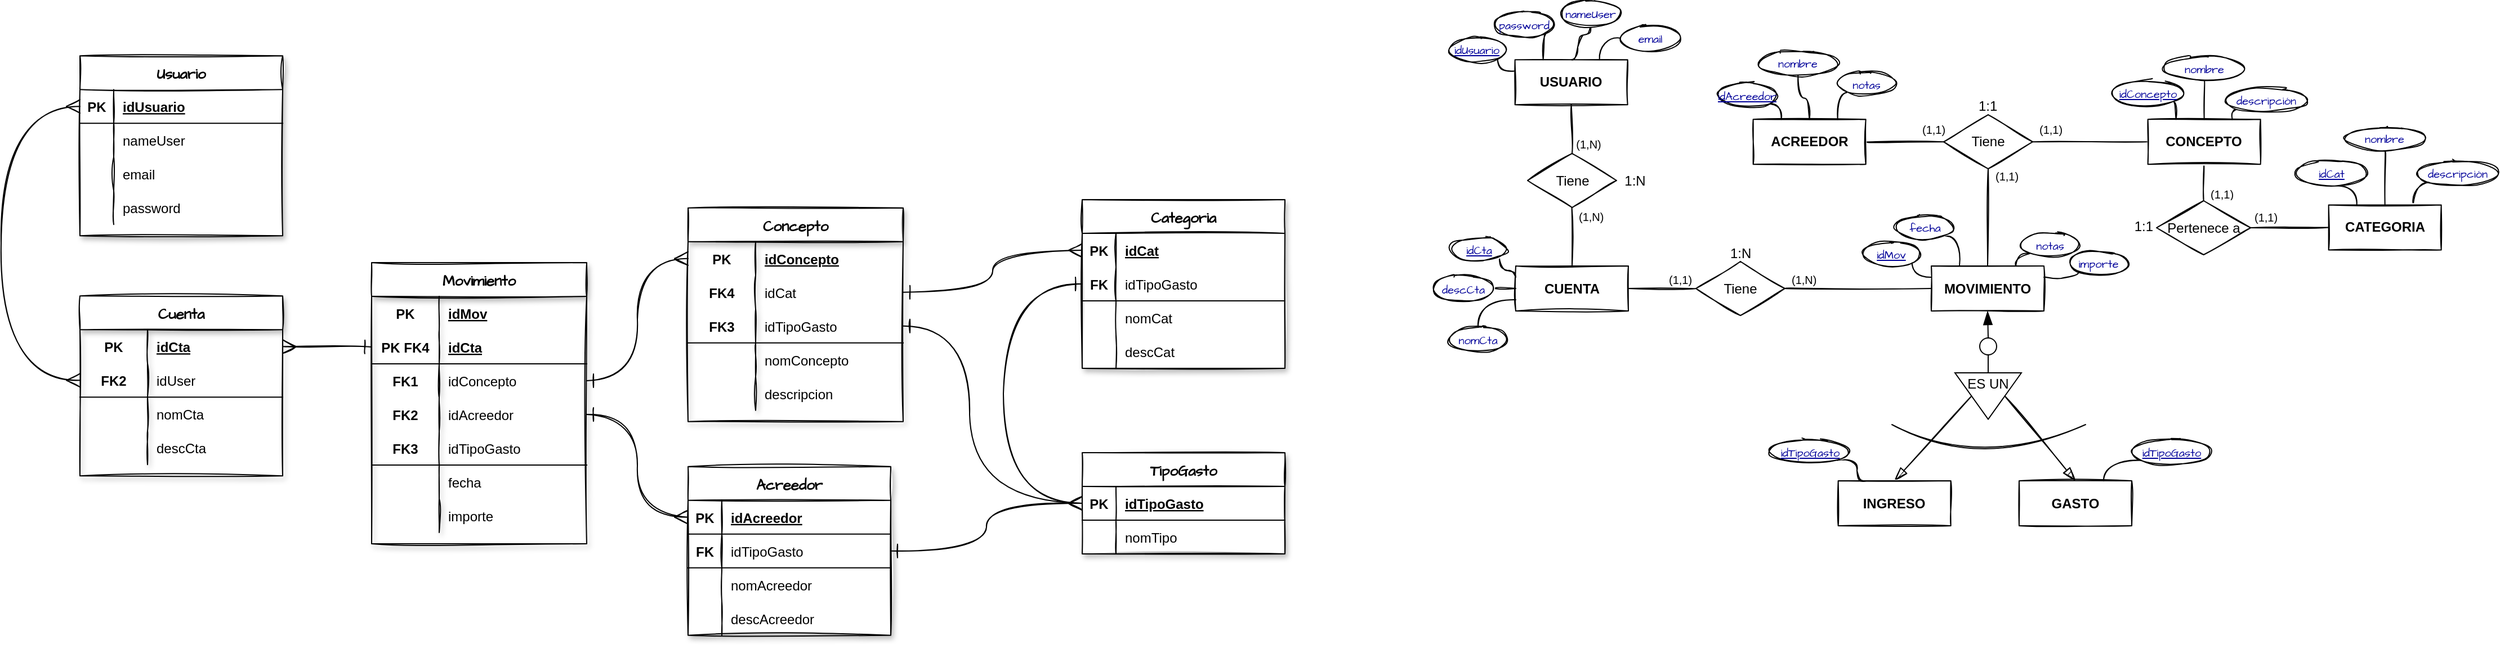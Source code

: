 <mxfile version="14.5.1" type="device"><diagram id="dH8pStG0cIbIOmT-wp8k" name="Página-1"><mxGraphModel dx="2842" dy="979" grid="1" gridSize="10" guides="1" tooltips="1" connect="1" arrows="1" fold="1" page="1" pageScale="1" pageWidth="1169" pageHeight="827" math="0" shadow="0"><root><mxCell id="0"/><mxCell id="1" parent="0"/><mxCell id="-54r0Y_ryWKuRMs72yuf-72" value="" style="edgeStyle=orthogonalEdgeStyle;curved=1;rounded=0;orthogonalLoop=1;jettySize=auto;html=1;startSize=10;endArrow=none;endFill=0;endSize=10;sketch=1;" parent="1" source="-54r0Y_ryWKuRMs72yuf-2" target="-54r0Y_ryWKuRMs72yuf-71" edge="1"><mxGeometry relative="1" as="geometry"/></mxCell><mxCell id="-54r0Y_ryWKuRMs72yuf-2" value="USUARIO" style="whiteSpace=wrap;html=1;align=center;fontStyle=1;sketch=1;" parent="1" vertex="1"><mxGeometry x="184.33" y="81.08" width="100" height="40" as="geometry"/></mxCell><mxCell id="-54r0Y_ryWKuRMs72yuf-11" style="edgeStyle=orthogonalEdgeStyle;orthogonalLoop=1;jettySize=auto;html=1;exitX=1;exitY=1;exitDx=0;exitDy=0;entryX=0;entryY=0.25;entryDx=0;entryDy=0;endArrow=none;endFill=0;endSize=10;startSize=10;curved=1;sketch=1;fontColor=#000099;" parent="1" source="-54r0Y_ryWKuRMs72yuf-3" target="-54r0Y_ryWKuRMs72yuf-2" edge="1"><mxGeometry relative="1" as="geometry"><Array as="points"><mxPoint x="169" y="90.95"/></Array></mxGeometry></mxCell><mxCell id="-54r0Y_ryWKuRMs72yuf-3" value="idUsuario" style="ellipse;whiteSpace=wrap;html=1;align=center;fontStyle=4;fontSize=10;sketch=1;fontFamily=Architects Daughter;fontSource=https%3A%2F%2Ffonts.googleapis.com%2Fcss%3Ffamily%3DArchitects%2BDaughter;fontColor=#000099;" parent="1" vertex="1"><mxGeometry x="125" y="61.44" width="51.33" height="22" as="geometry"/></mxCell><mxCell id="-54r0Y_ryWKuRMs72yuf-12" style="edgeStyle=orthogonalEdgeStyle;curved=1;orthogonalLoop=1;jettySize=auto;html=1;exitX=1;exitY=1;exitDx=0;exitDy=0;entryX=0.25;entryY=0;entryDx=0;entryDy=0;startSize=10;endArrow=none;endFill=0;endSize=10;sketch=1;fontFamily=Architects Daughter;fontSource=https%3A%2F%2Ffonts.googleapis.com%2Fcss%3Ffamily%3DArchitects%2BDaughter;fontColor=#000099;" parent="1" source="-54r0Y_ryWKuRMs72yuf-4" target="-54r0Y_ryWKuRMs72yuf-2" edge="1"><mxGeometry relative="1" as="geometry"/></mxCell><mxCell id="-54r0Y_ryWKuRMs72yuf-4" value="password" style="ellipse;whiteSpace=wrap;html=1;align=center;fontStyle=0;fontSize=10;sketch=1;fontFamily=Architects Daughter;fontSource=https%3A%2F%2Ffonts.googleapis.com%2Fcss%3Ffamily%3DArchitects%2BDaughter;fontColor=#000099;" parent="1" vertex="1"><mxGeometry x="166.33" y="38.37" width="53" height="22.71" as="geometry"/></mxCell><mxCell id="-54r0Y_ryWKuRMs72yuf-13" style="edgeStyle=orthogonalEdgeStyle;curved=1;orthogonalLoop=1;jettySize=auto;html=1;exitX=0.5;exitY=1;exitDx=0;exitDy=0;entryX=0.5;entryY=0;entryDx=0;entryDy=0;startSize=10;endArrow=none;endFill=0;endSize=10;sketch=1;fontFamily=Architects Daughter;fontSource=https%3A%2F%2Ffonts.googleapis.com%2Fcss%3Ffamily%3DArchitects%2BDaughter;fontColor=#000099;" parent="1" source="-54r0Y_ryWKuRMs72yuf-5" target="-54r0Y_ryWKuRMs72yuf-2" edge="1"><mxGeometry relative="1" as="geometry"><Array as="points"><mxPoint x="252" y="58.95"/><mxPoint x="240" y="58.95"/></Array></mxGeometry></mxCell><mxCell id="-54r0Y_ryWKuRMs72yuf-5" value="nameUser" style="ellipse;whiteSpace=wrap;html=1;align=center;fontStyle=0;fontSize=10;sketch=1;fontFamily=Architects Daughter;fontSource=https%3A%2F%2Ffonts.googleapis.com%2Fcss%3Ffamily%3DArchitects%2BDaughter;fontColor=#000099;" parent="1" vertex="1"><mxGeometry x="225" y="28.5" width="53" height="22.71" as="geometry"/></mxCell><mxCell id="-54r0Y_ryWKuRMs72yuf-14" style="edgeStyle=orthogonalEdgeStyle;curved=1;orthogonalLoop=1;jettySize=auto;html=1;exitX=0;exitY=0.5;exitDx=0;exitDy=0;entryX=0.75;entryY=0;entryDx=0;entryDy=0;startSize=10;endArrow=none;endFill=0;endSize=10;sketch=1;fontFamily=Architects Daughter;fontSource=https%3A%2F%2Ffonts.googleapis.com%2Fcss%3Ffamily%3DArchitects%2BDaughter;fontColor=#000099;" parent="1" source="-54r0Y_ryWKuRMs72yuf-6" target="-54r0Y_ryWKuRMs72yuf-2" edge="1"><mxGeometry relative="1" as="geometry"/></mxCell><mxCell id="-54r0Y_ryWKuRMs72yuf-6" value="email" style="ellipse;whiteSpace=wrap;html=1;align=center;fontStyle=0;fontSize=10;sketch=1;fontFamily=Architects Daughter;fontSource=https%3A%2F%2Ffonts.googleapis.com%2Fcss%3Ffamily%3DArchitects%2BDaughter;fontColor=#000099;" parent="1" vertex="1"><mxGeometry x="278" y="50.5" width="53" height="22.71" as="geometry"/></mxCell><mxCell id="-54r0Y_ryWKuRMs72yuf-7" value="CUENTA" style="whiteSpace=wrap;html=1;align=center;fontStyle=1;sketch=1;" parent="1" vertex="1"><mxGeometry x="185" y="264.5" width="100" height="40" as="geometry"/></mxCell><mxCell id="-54r0Y_ryWKuRMs72yuf-15" style="edgeStyle=orthogonalEdgeStyle;orthogonalLoop=1;jettySize=auto;html=1;exitX=1;exitY=1;exitDx=0;exitDy=0;startSize=10;endArrow=none;endFill=0;endSize=10;entryX=0;entryY=0.25;entryDx=0;entryDy=0;curved=1;sketch=1;fontFamily=Architects Daughter;fontSource=https%3A%2F%2Ffonts.googleapis.com%2Fcss%3Ffamily%3DArchitects%2BDaughter;fontColor=#000099;" parent="1" source="-54r0Y_ryWKuRMs72yuf-8" target="-54r0Y_ryWKuRMs72yuf-7" edge="1"><mxGeometry relative="1" as="geometry"><Array as="points"><mxPoint x="171" y="268.5"/><mxPoint x="185" y="268.5"/></Array></mxGeometry></mxCell><mxCell id="-54r0Y_ryWKuRMs72yuf-8" value="idCta" style="ellipse;whiteSpace=wrap;html=1;align=center;fontStyle=4;fontSize=10;sketch=1;fontFamily=Architects Daughter;fontSource=https%3A%2F%2Ffonts.googleapis.com%2Fcss%3Ffamily%3DArchitects%2BDaughter;fontColor=#000099;" parent="1" vertex="1"><mxGeometry x="126.67" y="238.5" width="51.33" height="22" as="geometry"/></mxCell><mxCell id="-54r0Y_ryWKuRMs72yuf-16" style="edgeStyle=orthogonalEdgeStyle;curved=1;orthogonalLoop=1;jettySize=auto;html=1;exitX=0.5;exitY=0;exitDx=0;exitDy=0;entryX=0;entryY=0.75;entryDx=0;entryDy=0;startSize=10;endArrow=none;endFill=0;endSize=10;sketch=1;fontFamily=Architects Daughter;fontSource=https%3A%2F%2Ffonts.googleapis.com%2Fcss%3Ffamily%3DArchitects%2BDaughter;fontColor=#000099;" parent="1" source="-54r0Y_ryWKuRMs72yuf-9" target="-54r0Y_ryWKuRMs72yuf-7" edge="1"><mxGeometry relative="1" as="geometry"/></mxCell><mxCell id="-54r0Y_ryWKuRMs72yuf-9" value="nomCta" style="ellipse;whiteSpace=wrap;html=1;align=center;fontStyle=0;fontSize=10;sketch=1;fontFamily=Architects Daughter;fontSource=https%3A%2F%2Ffonts.googleapis.com%2Fcss%3Ffamily%3DArchitects%2BDaughter;fontColor=#000099;" parent="1" vertex="1"><mxGeometry x="125.0" y="318.5" width="53" height="22.71" as="geometry"/></mxCell><mxCell id="-54r0Y_ryWKuRMs72yuf-17" style="edgeStyle=orthogonalEdgeStyle;curved=1;orthogonalLoop=1;jettySize=auto;html=1;exitX=1;exitY=0.5;exitDx=0;exitDy=0;entryX=0;entryY=0.5;entryDx=0;entryDy=0;startSize=10;endArrow=none;endFill=0;endSize=10;sketch=1;fontFamily=Architects Daughter;fontSource=https%3A%2F%2Ffonts.googleapis.com%2Fcss%3Ffamily%3DArchitects%2BDaughter;fontColor=#000099;" parent="1" source="-54r0Y_ryWKuRMs72yuf-10" target="-54r0Y_ryWKuRMs72yuf-7" edge="1"><mxGeometry relative="1" as="geometry"/></mxCell><mxCell id="-54r0Y_ryWKuRMs72yuf-10" value="descCta" style="ellipse;whiteSpace=wrap;html=1;align=center;fontStyle=0;fontSize=10;sketch=1;fontFamily=Architects Daughter;fontSource=https%3A%2F%2Ffonts.googleapis.com%2Fcss%3Ffamily%3DArchitects%2BDaughter;fontColor=#000099;" parent="1" vertex="1"><mxGeometry x="112.0" y="273.15" width="53" height="22.71" as="geometry"/></mxCell><mxCell id="-54r0Y_ryWKuRMs72yuf-38" value="" style="edgeStyle=orthogonalEdgeStyle;curved=1;orthogonalLoop=1;jettySize=auto;html=1;startSize=10;endArrow=none;endFill=0;endSize=10;entryX=0;entryY=0.5;entryDx=0;entryDy=0;exitX=1;exitY=0.5;exitDx=0;exitDy=0;sketch=1;" parent="1" source="-54r0Y_ryWKuRMs72yuf-25" target="-54r0Y_ryWKuRMs72yuf-32" edge="1"><mxGeometry relative="1" as="geometry"><mxPoint x="523.67" y="154.08" as="sourcePoint"/></mxGeometry></mxCell><mxCell id="-54r0Y_ryWKuRMs72yuf-18" value="MOVIMIENTO" style="whiteSpace=wrap;html=1;align=center;fontStyle=1;sketch=1;" parent="1" vertex="1"><mxGeometry x="554" y="264.5" width="100" height="40" as="geometry"/></mxCell><mxCell id="-54r0Y_ryWKuRMs72yuf-19" style="edgeStyle=orthogonalEdgeStyle;curved=1;orthogonalLoop=1;jettySize=auto;html=1;exitX=1;exitY=1;exitDx=0;exitDy=0;startSize=10;endArrow=none;endFill=0;endSize=10;entryX=0;entryY=0.25;entryDx=0;entryDy=0;sketch=1;fontFamily=Architects Daughter;fontSource=https%3A%2F%2Ffonts.googleapis.com%2Fcss%3Ffamily%3DArchitects%2BDaughter;fontColor=#000099;" parent="1" source="-54r0Y_ryWKuRMs72yuf-20" target="-54r0Y_ryWKuRMs72yuf-18" edge="1"><mxGeometry relative="1" as="geometry"><Array as="points"><mxPoint x="537" y="274.5"/></Array></mxGeometry></mxCell><mxCell id="-54r0Y_ryWKuRMs72yuf-20" value="idMov" style="ellipse;whiteSpace=wrap;html=1;align=center;fontStyle=4;fontSize=10;sketch=1;fontFamily=Architects Daughter;fontSource=https%3A%2F%2Ffonts.googleapis.com%2Fcss%3Ffamily%3DArchitects%2BDaughter;fontColor=#000099;" parent="1" vertex="1"><mxGeometry x="493.01" y="242.5" width="51.33" height="22" as="geometry"/></mxCell><mxCell id="-54r0Y_ryWKuRMs72yuf-25" value="ACREEDOR" style="whiteSpace=wrap;html=1;align=center;fontStyle=1;sketch=1;" parent="1" vertex="1"><mxGeometry x="395.83" y="134.08" width="100" height="40" as="geometry"/></mxCell><mxCell id="-54r0Y_ryWKuRMs72yuf-48" style="edgeStyle=orthogonalEdgeStyle;rounded=0;orthogonalLoop=1;jettySize=auto;html=1;exitX=0;exitY=0.5;exitDx=0;exitDy=0;entryX=1;entryY=0.5;entryDx=0;entryDy=0;startSize=10;endArrow=none;endFill=0;endSize=10;sketch=1;" parent="1" source="-54r0Y_ryWKuRMs72yuf-26" target="-54r0Y_ryWKuRMs72yuf-32" edge="1"><mxGeometry relative="1" as="geometry"/></mxCell><mxCell id="-54r0Y_ryWKuRMs72yuf-64" value="" style="orthogonalLoop=1;jettySize=auto;html=1;startSize=10;endArrow=none;endFill=0;endSize=10;entryX=0.5;entryY=0;entryDx=0;entryDy=0;rounded=0;sketch=1;" parent="1" source="-54r0Y_ryWKuRMs72yuf-26" target="-54r0Y_ryWKuRMs72yuf-60" edge="1"><mxGeometry relative="1" as="geometry"><mxPoint x="885.5" y="187.08" as="targetPoint"/></mxGeometry></mxCell><mxCell id="-54r0Y_ryWKuRMs72yuf-26" value="CONCEPTO" style="whiteSpace=wrap;html=1;align=center;fontStyle=1;sketch=1;" parent="1" vertex="1"><mxGeometry x="746.33" y="134.08" width="100" height="40" as="geometry"/></mxCell><mxCell id="-54r0Y_ryWKuRMs72yuf-29" style="edgeStyle=orthogonalEdgeStyle;curved=1;orthogonalLoop=1;jettySize=auto;html=1;exitX=1;exitY=1;exitDx=0;exitDy=0;entryX=0.25;entryY=0;entryDx=0;entryDy=0;startSize=10;endArrow=none;endFill=0;endSize=10;sketch=1;fontFamily=Architects Daughter;fontSource=https%3A%2F%2Ffonts.googleapis.com%2Fcss%3Ffamily%3DArchitects%2BDaughter;fontColor=#000099;" parent="1" source="-54r0Y_ryWKuRMs72yuf-28" target="-54r0Y_ryWKuRMs72yuf-18" edge="1"><mxGeometry relative="1" as="geometry"/></mxCell><mxCell id="-54r0Y_ryWKuRMs72yuf-28" value="fecha" style="ellipse;whiteSpace=wrap;html=1;align=center;fontStyle=0;fontSize=10;horizontal=1;labelBackgroundColor=none;labelBorderColor=none;sketch=1;fontFamily=Architects Daughter;fontSource=https%3A%2F%2Ffonts.googleapis.com%2Fcss%3Ffamily%3DArchitects%2BDaughter;fontColor=#000099;" parent="1" vertex="1"><mxGeometry x="522.66" y="219.25" width="51.33" height="22" as="geometry"/></mxCell><mxCell id="-54r0Y_ryWKuRMs72yuf-31" style="edgeStyle=orthogonalEdgeStyle;curved=1;orthogonalLoop=1;jettySize=auto;html=1;exitX=0;exitY=1;exitDx=0;exitDy=0;entryX=0.75;entryY=0;entryDx=0;entryDy=0;startSize=10;endArrow=none;endFill=0;endSize=10;sketch=1;fontFamily=Architects Daughter;fontSource=https%3A%2F%2Ffonts.googleapis.com%2Fcss%3Ffamily%3DArchitects%2BDaughter;fontColor=#000099;" parent="1" source="-54r0Y_ryWKuRMs72yuf-30" target="-54r0Y_ryWKuRMs72yuf-18" edge="1"><mxGeometry relative="1" as="geometry"/></mxCell><mxCell id="-54r0Y_ryWKuRMs72yuf-30" value="notas" style="ellipse;whiteSpace=wrap;html=1;align=center;fontStyle=0;fontSize=10;horizontal=1;labelBackgroundColor=none;labelBorderColor=none;sketch=1;fontFamily=Architects Daughter;fontSource=https%3A%2F%2Ffonts.googleapis.com%2Fcss%3Ffamily%3DArchitects%2BDaughter;fontColor=#000099;" parent="1" vertex="1"><mxGeometry x="633.67" y="234.75" width="51.33" height="22" as="geometry"/></mxCell><mxCell id="-54r0Y_ryWKuRMs72yuf-82" value="" style="edgeStyle=orthogonalEdgeStyle;curved=1;rounded=0;orthogonalLoop=1;jettySize=auto;html=1;startSize=10;endArrow=none;endFill=0;endSize=10;entryX=0.5;entryY=0;entryDx=0;entryDy=0;sketch=1;" parent="1" source="-54r0Y_ryWKuRMs72yuf-32" target="-54r0Y_ryWKuRMs72yuf-18" edge="1"><mxGeometry relative="1" as="geometry"/></mxCell><mxCell id="-54r0Y_ryWKuRMs72yuf-32" value="Tiene" style="shape=rhombus;perimeter=rhombusPerimeter;whiteSpace=wrap;html=1;align=center;gradientColor=none;sketch=1;" parent="1" vertex="1"><mxGeometry x="565" y="130.08" width="79" height="48" as="geometry"/></mxCell><mxCell id="-54r0Y_ryWKuRMs72yuf-33" value="1:1" style="text;strokeColor=none;fillColor=none;spacingLeft=4;spacingRight=4;overflow=hidden;rotatable=0;points=[[0,0.5],[1,0.5]];portConstraint=eastwest;fontSize=12;" parent="1" vertex="1"><mxGeometry x="590" y="108.5" width="35" height="20" as="geometry"/></mxCell><mxCell id="-54r0Y_ryWKuRMs72yuf-34" value="(1,1)" style="text;strokeColor=none;fillColor=none;spacingLeft=4;spacingRight=4;overflow=hidden;rotatable=0;points=[[0,0.5],[1,0.5]];portConstraint=eastwest;fontSize=10;" parent="1" vertex="1"><mxGeometry x="540" y="131.08" width="40" height="30" as="geometry"/></mxCell><mxCell id="-54r0Y_ryWKuRMs72yuf-41" value="(1,1)" style="text;strokeColor=none;spacingLeft=4;spacingRight=4;overflow=hidden;rotatable=0;points=[[0,0.5],[1,0.5]];portConstraint=eastwest;fontSize=10;" parent="1" vertex="1"><mxGeometry x="644" y="131.08" width="41" height="26" as="geometry"/></mxCell><mxCell id="-54r0Y_ryWKuRMs72yuf-54" style="edgeStyle=orthogonalEdgeStyle;curved=1;orthogonalLoop=1;jettySize=auto;html=1;exitX=1;exitY=1;exitDx=0;exitDy=0;entryX=0.25;entryY=0;entryDx=0;entryDy=0;startSize=10;endArrow=none;endFill=0;endSize=10;sketch=1;fontColor=#3333FF;fontFamily=Architects Daughter;fontSource=https%3A%2F%2Ffonts.googleapis.com%2Fcss%3Ffamily%3DArchitects%2BDaughter;" parent="1" source="-54r0Y_ryWKuRMs72yuf-42" target="-54r0Y_ryWKuRMs72yuf-25" edge="1"><mxGeometry relative="1" as="geometry"/></mxCell><mxCell id="-54r0Y_ryWKuRMs72yuf-42" value="idAcreedor" style="ellipse;whiteSpace=wrap;html=1;align=center;fontStyle=4;fontSize=10;sketch=1;fontFamily=Architects Daughter;fontSource=https%3A%2F%2Ffonts.googleapis.com%2Fcss%3Ffamily%3DArchitects%2BDaughter;fontColor=#000099;" parent="1" vertex="1"><mxGeometry x="365.0" y="101.5" width="51.33" height="22" as="geometry"/></mxCell><mxCell id="-54r0Y_ryWKuRMs72yuf-49" style="edgeStyle=orthogonalEdgeStyle;orthogonalLoop=1;jettySize=auto;html=1;exitX=1;exitY=1;exitDx=0;exitDy=0;entryX=0.25;entryY=0;entryDx=0;entryDy=0;startSize=10;endArrow=none;endFill=0;endSize=10;curved=1;sketch=1;fontFamily=Architects Daughter;fontSource=https%3A%2F%2Ffonts.googleapis.com%2Fcss%3Ffamily%3DArchitects%2BDaughter;fontColor=#000099;" parent="1" source="-54r0Y_ryWKuRMs72yuf-43" target="-54r0Y_ryWKuRMs72yuf-26" edge="1"><mxGeometry relative="1" as="geometry"/></mxCell><mxCell id="-54r0Y_ryWKuRMs72yuf-43" value="idConcepto" style="ellipse;whiteSpace=wrap;html=1;align=center;fontStyle=4;fontSize=10;sketch=1;fontFamily=Architects Daughter;fontSource=https%3A%2F%2Ffonts.googleapis.com%2Fcss%3Ffamily%3DArchitects%2BDaughter;fontColor=#000099;" parent="1" vertex="1"><mxGeometry x="715" y="99.58" width="62.66" height="22" as="geometry"/></mxCell><mxCell id="-54r0Y_ryWKuRMs72yuf-55" style="edgeStyle=orthogonalEdgeStyle;curved=1;orthogonalLoop=1;jettySize=auto;html=1;exitX=0;exitY=1;exitDx=0;exitDy=0;entryX=0.75;entryY=0;entryDx=0;entryDy=0;startSize=10;endArrow=none;endFill=0;endSize=10;sketch=1;fontColor=#3333FF;fontFamily=Architects Daughter;fontSource=https%3A%2F%2Ffonts.googleapis.com%2Fcss%3Ffamily%3DArchitects%2BDaughter;" parent="1" source="-54r0Y_ryWKuRMs72yuf-45" target="-54r0Y_ryWKuRMs72yuf-25" edge="1"><mxGeometry relative="1" as="geometry"/></mxCell><mxCell id="-54r0Y_ryWKuRMs72yuf-45" value="notas" style="ellipse;whiteSpace=wrap;html=1;align=center;fontStyle=0;fontSize=10;horizontal=1;labelBackgroundColor=none;labelBorderColor=none;sketch=1;fontFamily=Architects Daughter;fontSource=https%3A%2F%2Ffonts.googleapis.com%2Fcss%3Ffamily%3DArchitects%2BDaughter;fontColor=#000099;" parent="1" vertex="1"><mxGeometry x="471.33" y="91.5" width="51.33" height="22" as="geometry"/></mxCell><mxCell id="-54r0Y_ryWKuRMs72yuf-50" style="edgeStyle=orthogonalEdgeStyle;orthogonalLoop=1;jettySize=auto;html=1;exitX=0.5;exitY=1;exitDx=0;exitDy=0;entryX=0.5;entryY=0;entryDx=0;entryDy=0;startSize=10;endArrow=none;endFill=0;endSize=10;curved=1;sketch=1;fontFamily=Architects Daughter;fontSource=https%3A%2F%2Ffonts.googleapis.com%2Fcss%3Ffamily%3DArchitects%2BDaughter;fontColor=#000099;" parent="1" source="-54r0Y_ryWKuRMs72yuf-46" target="-54r0Y_ryWKuRMs72yuf-26" edge="1"><mxGeometry relative="1" as="geometry"/></mxCell><mxCell id="-54r0Y_ryWKuRMs72yuf-46" value="nombre" style="ellipse;whiteSpace=wrap;html=1;align=center;fontStyle=0;fontSize=10;horizontal=1;labelBackgroundColor=none;labelBorderColor=none;sketch=1;fontFamily=Architects Daughter;fontSource=https%3A%2F%2Ffonts.googleapis.com%2Fcss%3Ffamily%3DArchitects%2BDaughter;fontColor=#000099;" parent="1" vertex="1"><mxGeometry x="760.67" y="77.58" width="71.33" height="22" as="geometry"/></mxCell><mxCell id="-54r0Y_ryWKuRMs72yuf-51" style="edgeStyle=orthogonalEdgeStyle;orthogonalLoop=1;jettySize=auto;html=1;exitX=0;exitY=1;exitDx=0;exitDy=0;entryX=0.75;entryY=0;entryDx=0;entryDy=0;startSize=10;endArrow=none;endFill=0;endSize=10;curved=1;sketch=1;fontFamily=Architects Daughter;fontSource=https%3A%2F%2Ffonts.googleapis.com%2Fcss%3Ffamily%3DArchitects%2BDaughter;fontColor=#000099;" parent="1" source="-54r0Y_ryWKuRMs72yuf-47" target="-54r0Y_ryWKuRMs72yuf-26" edge="1"><mxGeometry relative="1" as="geometry"/></mxCell><mxCell id="-54r0Y_ryWKuRMs72yuf-47" value="descripción" style="ellipse;whiteSpace=wrap;html=1;align=center;fontStyle=0;fontSize=10;horizontal=1;labelBackgroundColor=none;labelBorderColor=none;sketch=1;fontFamily=Architects Daughter;fontSource=https%3A%2F%2Ffonts.googleapis.com%2Fcss%3Ffamily%3DArchitects%2BDaughter;fontColor=#000099;" parent="1" vertex="1"><mxGeometry x="815.5" y="105.79" width="71.33" height="22" as="geometry"/></mxCell><mxCell id="-54r0Y_ryWKuRMs72yuf-53" value="(1,1)" style="text;strokeColor=none;fillColor=none;spacingLeft=4;spacingRight=4;overflow=hidden;rotatable=0;points=[[0,0.5],[1,0.5]];portConstraint=eastwest;fontSize=10;" parent="1" vertex="1"><mxGeometry x="605" y="172.5" width="31" height="16" as="geometry"/></mxCell><mxCell id="-54r0Y_ryWKuRMs72yuf-68" style="edgeStyle=orthogonalEdgeStyle;curved=1;rounded=0;orthogonalLoop=1;jettySize=auto;html=1;exitX=0;exitY=1;exitDx=0;exitDy=0;entryX=0.75;entryY=0;entryDx=0;entryDy=0;startSize=10;endArrow=none;endFill=0;endSize=10;sketch=1;fontColor=#000099;" parent="1" source="-54r0Y_ryWKuRMs72yuf-56" target="-54r0Y_ryWKuRMs72yuf-57" edge="1"><mxGeometry relative="1" as="geometry"/></mxCell><mxCell id="-54r0Y_ryWKuRMs72yuf-56" value="descripción" style="ellipse;whiteSpace=wrap;html=1;align=center;fontStyle=0;fontSize=10;horizontal=1;labelBackgroundColor=none;labelBorderColor=none;sketch=1;fontFamily=Architects Daughter;fontSource=https%3A%2F%2Ffonts.googleapis.com%2Fcss%3Ffamily%3DArchitects%2BDaughter;fontColor=#000099;" parent="1" vertex="1"><mxGeometry x="986" y="170.96" width="71.33" height="22" as="geometry"/></mxCell><mxCell id="-54r0Y_ryWKuRMs72yuf-57" value="CATEGORIA" style="whiteSpace=wrap;html=1;align=center;fontStyle=1;sketch=1;" parent="1" vertex="1"><mxGeometry x="906.83" y="210.25" width="100" height="40" as="geometry"/></mxCell><mxCell id="-54r0Y_ryWKuRMs72yuf-66" style="edgeStyle=orthogonalEdgeStyle;rounded=0;orthogonalLoop=1;jettySize=auto;html=1;exitX=0.5;exitY=1;exitDx=0;exitDy=0;entryX=0.25;entryY=0;entryDx=0;entryDy=0;startSize=10;endArrow=none;endFill=0;endSize=10;curved=1;sketch=1;fontColor=#000099;" parent="1" source="-54r0Y_ryWKuRMs72yuf-58" target="-54r0Y_ryWKuRMs72yuf-57" edge="1"><mxGeometry relative="1" as="geometry"/></mxCell><mxCell id="-54r0Y_ryWKuRMs72yuf-58" value="idCat" style="ellipse;whiteSpace=wrap;html=1;align=center;fontStyle=4;fontSize=10;fontFamily=Architects Daughter;fontSource=https%3A%2F%2Ffonts.googleapis.com%2Fcss%3Ffamily%3DArchitects%2BDaughter;fontColor=#000099;sketch=1;" parent="1" vertex="1"><mxGeometry x="877.5" y="170.96" width="62.66" height="22" as="geometry"/></mxCell><mxCell id="-54r0Y_ryWKuRMs72yuf-67" style="edgeStyle=orthogonalEdgeStyle;curved=1;rounded=0;orthogonalLoop=1;jettySize=auto;html=1;exitX=0.5;exitY=1;exitDx=0;exitDy=0;entryX=0.5;entryY=0;entryDx=0;entryDy=0;startSize=10;endArrow=none;endFill=0;endSize=10;sketch=1;fontColor=#000099;" parent="1" source="-54r0Y_ryWKuRMs72yuf-59" target="-54r0Y_ryWKuRMs72yuf-57" edge="1"><mxGeometry relative="1" as="geometry"/></mxCell><mxCell id="-54r0Y_ryWKuRMs72yuf-59" value="nombre" style="ellipse;whiteSpace=wrap;html=1;align=center;fontStyle=0;fontSize=10;horizontal=1;labelBackgroundColor=none;labelBorderColor=none;sketch=1;fontFamily=Architects Daughter;fontSource=https%3A%2F%2Ffonts.googleapis.com%2Fcss%3Ffamily%3DArchitects%2BDaughter;fontColor=#000099;" parent="1" vertex="1"><mxGeometry x="921.17" y="140.25" width="71.33" height="22" as="geometry"/></mxCell><mxCell id="-54r0Y_ryWKuRMs72yuf-65" style="orthogonalLoop=1;jettySize=auto;html=1;exitX=1;exitY=0.5;exitDx=0;exitDy=0;entryX=0;entryY=0.5;entryDx=0;entryDy=0;startSize=10;endArrow=none;endFill=0;endSize=10;rounded=0;sketch=1;" parent="1" source="-54r0Y_ryWKuRMs72yuf-60" target="-54r0Y_ryWKuRMs72yuf-57" edge="1"><mxGeometry relative="1" as="geometry"/></mxCell><mxCell id="-54r0Y_ryWKuRMs72yuf-60" value="Pertenece a" style="shape=rhombus;perimeter=rhombusPerimeter;whiteSpace=wrap;html=1;align=center;gradientColor=none;sketch=1;" parent="1" vertex="1"><mxGeometry x="754" y="206.5" width="83.67" height="48" as="geometry"/></mxCell><mxCell id="-54r0Y_ryWKuRMs72yuf-61" value="1:1" style="text;strokeColor=none;fillColor=none;spacingLeft=4;spacingRight=4;overflow=hidden;rotatable=0;points=[[0,0.5],[1,0.5]];portConstraint=eastwest;fontSize=12;" parent="1" vertex="1"><mxGeometry x="728.33" y="215.5" width="28.67" height="30" as="geometry"/></mxCell><mxCell id="-54r0Y_ryWKuRMs72yuf-62" value="(1,1)" style="text;strokeColor=none;fillColor=none;spacingLeft=4;spacingRight=4;overflow=hidden;rotatable=0;points=[[0,0.5],[1,0.5]];portConstraint=eastwest;fontSize=10;" parent="1" vertex="1"><mxGeometry x="796" y="188.5" width="40" height="13.5" as="geometry"/></mxCell><mxCell id="-54r0Y_ryWKuRMs72yuf-63" value="(1,1)" style="text;strokeColor=none;fillColor=none;spacingLeft=4;spacingRight=4;overflow=hidden;rotatable=0;points=[[0,0.5],[1,0.5]];portConstraint=eastwest;fontSize=10;" parent="1" vertex="1"><mxGeometry x="835" y="208.75" width="31" height="26" as="geometry"/></mxCell><mxCell id="-54r0Y_ryWKuRMs72yuf-70" value="" style="edgeStyle=orthogonalEdgeStyle;curved=1;rounded=0;orthogonalLoop=1;jettySize=auto;html=1;startSize=10;endArrow=none;endFill=0;endSize=10;entryX=1;entryY=0.5;entryDx=0;entryDy=0;sketch=1;" parent="1" source="-54r0Y_ryWKuRMs72yuf-69" target="-54r0Y_ryWKuRMs72yuf-7" edge="1"><mxGeometry relative="1" as="geometry"/></mxCell><mxCell id="-54r0Y_ryWKuRMs72yuf-77" value="" style="edgeStyle=orthogonalEdgeStyle;curved=1;rounded=0;orthogonalLoop=1;jettySize=auto;html=1;startSize=10;endArrow=none;endFill=0;endSize=10;sketch=1;" parent="1" source="-54r0Y_ryWKuRMs72yuf-69" target="-54r0Y_ryWKuRMs72yuf-18" edge="1"><mxGeometry relative="1" as="geometry"/></mxCell><mxCell id="-54r0Y_ryWKuRMs72yuf-69" value="Tiene" style="shape=rhombus;perimeter=rhombusPerimeter;whiteSpace=wrap;html=1;align=center;gradientColor=none;sketch=1;" parent="1" vertex="1"><mxGeometry x="345" y="260.5" width="79" height="48" as="geometry"/></mxCell><mxCell id="-54r0Y_ryWKuRMs72yuf-73" value="" style="edgeStyle=orthogonalEdgeStyle;curved=1;rounded=0;orthogonalLoop=1;jettySize=auto;html=1;startSize=10;endArrow=none;endFill=0;endSize=10;exitX=0.496;exitY=0.958;exitDx=0;exitDy=0;exitPerimeter=0;sketch=1;" parent="1" source="-54r0Y_ryWKuRMs72yuf-71" target="-54r0Y_ryWKuRMs72yuf-7" edge="1"><mxGeometry relative="1" as="geometry"><mxPoint x="235" y="222.5" as="sourcePoint"/></mxGeometry></mxCell><mxCell id="-54r0Y_ryWKuRMs72yuf-71" value="Tiene" style="shape=rhombus;perimeter=rhombusPerimeter;whiteSpace=wrap;html=1;align=center;gradientColor=none;sketch=1;" parent="1" vertex="1"><mxGeometry x="195.5" y="164.5" width="79" height="48" as="geometry"/></mxCell><mxCell id="-54r0Y_ryWKuRMs72yuf-74" value="1:N" style="text;strokeColor=none;fillColor=none;spacingLeft=4;spacingRight=4;overflow=hidden;rotatable=0;points=[[0,0.5],[1,0.5]];portConstraint=eastwest;fontSize=12;" parent="1" vertex="1"><mxGeometry x="275.67" y="175.08" width="36.33" height="20" as="geometry"/></mxCell><mxCell id="-54r0Y_ryWKuRMs72yuf-75" value="(1,N)" style="text;strokeColor=none;fillColor=none;spacingLeft=4;spacingRight=4;overflow=hidden;rotatable=0;points=[[0,0.5],[1,0.5]];portConstraint=eastwest;fontSize=10;" parent="1" vertex="1"><mxGeometry x="232.67" y="144.08" width="40" height="24.42" as="geometry"/></mxCell><mxCell id="-54r0Y_ryWKuRMs72yuf-76" value="(1,N)" style="text;strokeColor=none;fillColor=none;spacingLeft=4;spacingRight=4;overflow=hidden;rotatable=0;points=[[0,0.5],[1,0.5]];portConstraint=eastwest;fontSize=10;" parent="1" vertex="1"><mxGeometry x="235" y="208.5" width="40" height="19" as="geometry"/></mxCell><mxCell id="-54r0Y_ryWKuRMs72yuf-78" value="1:N" style="text;strokeColor=none;fillColor=none;spacingLeft=4;spacingRight=4;overflow=hidden;rotatable=0;points=[[0,0.5],[1,0.5]];portConstraint=eastwest;fontSize=12;" parent="1" vertex="1"><mxGeometry x="369.5" y="239.5" width="36.33" height="20" as="geometry"/></mxCell><mxCell id="-54r0Y_ryWKuRMs72yuf-79" value="(1,1)" style="text;strokeColor=none;fillColor=none;spacingLeft=4;spacingRight=4;overflow=hidden;rotatable=0;points=[[0,0.5],[1,0.5]];portConstraint=eastwest;fontSize=10;" parent="1" vertex="1"><mxGeometry x="315" y="264.5" width="40" height="24.42" as="geometry"/></mxCell><mxCell id="-54r0Y_ryWKuRMs72yuf-80" value="(1,N)" style="text;strokeColor=none;fillColor=none;spacingLeft=4;spacingRight=4;overflow=hidden;rotatable=0;points=[[0,0.5],[1,0.5]];portConstraint=eastwest;fontSize=10;" parent="1" vertex="1"><mxGeometry x="424" y="264.5" width="40" height="24.42" as="geometry"/></mxCell><mxCell id="-54r0Y_ryWKuRMs72yuf-84" value="" style="orthogonalLoop=1;jettySize=auto;html=1;endArrow=none;endFill=0;startArrow=blockThin;startFill=1;endSize=10;startSize=10;entryX=0.5;entryY=0;entryDx=0;entryDy=0;rounded=0;textOpacity=30;exitX=0.5;exitY=1;exitDx=0;exitDy=0;" parent="1" source="-54r0Y_ryWKuRMs72yuf-18" target="-54r0Y_ryWKuRMs72yuf-86" edge="1"><mxGeometry relative="1" as="geometry"><mxPoint x="601.5" y="358.5" as="targetPoint"/><mxPoint x="601.529" y="308.5" as="sourcePoint"/></mxGeometry></mxCell><mxCell id="-54r0Y_ryWKuRMs72yuf-85" value="" style="edgeStyle=none;rounded=0;orthogonalLoop=1;jettySize=auto;html=1;startArrow=none;startFill=0;startSize=10;endArrow=none;endFill=0;endSize=10;fontSize=10;textOpacity=30;" parent="1" source="-54r0Y_ryWKuRMs72yuf-86" target="-54r0Y_ryWKuRMs72yuf-88" edge="1"><mxGeometry relative="1" as="geometry"/></mxCell><mxCell id="-54r0Y_ryWKuRMs72yuf-86" value="" style="ellipse;whiteSpace=wrap;html=1;fontSize=10;align=center;textOpacity=30;" parent="1" vertex="1"><mxGeometry x="597" y="328.5" width="15" height="15" as="geometry"/></mxCell><mxCell id="-54r0Y_ryWKuRMs72yuf-87" value="" style="group;glass=0;sketch=1;shadow=0;rounded=0;arcSize=50;" parent="1" vertex="1" connectable="0"><mxGeometry x="575" y="355.5" width="59" height="45.3" as="geometry"/></mxCell><mxCell id="-54r0Y_ryWKuRMs72yuf-88" value="" style="verticalLabelPosition=bottom;verticalAlign=top;html=1;shape=mxgraph.basic.acute_triangle;dx=0.5;rotation=-180;textOpacity=30;" parent="-54r0Y_ryWKuRMs72yuf-87" vertex="1"><mxGeometry y="4" width="59" height="41.3" as="geometry"/></mxCell><mxCell id="-54r0Y_ryWKuRMs72yuf-89" value="ES UN" style="text;strokeColor=none;fillColor=none;spacingLeft=4;spacingRight=4;overflow=hidden;rotatable=0;points=[[0,0.5],[1,0.5]];portConstraint=eastwest;fontSize=12;align=center;" parent="-54r0Y_ryWKuRMs72yuf-87" vertex="1"><mxGeometry x="3.5" width="52" height="21" as="geometry"/></mxCell><mxCell id="-54r0Y_ryWKuRMs72yuf-90" style="orthogonalLoop=1;jettySize=auto;html=1;endArrow=blockThin;endFill=1;strokeColor=#000000;rounded=0;endSize=10;textOpacity=30;exitX=0;exitY=0;exitDx=44.25;exitDy=20.65;exitPerimeter=0;entryX=0.5;entryY=0;entryDx=0;entryDy=0;sketch=1;" parent="1" source="-54r0Y_ryWKuRMs72yuf-88" target="-54r0Y_ryWKuRMs72yuf-95" edge="1"><mxGeometry relative="1" as="geometry"><mxPoint x="455" y="474.5" as="targetPoint"/><mxPoint x="552" y="385.5" as="sourcePoint"/></mxGeometry></mxCell><mxCell id="-54r0Y_ryWKuRMs72yuf-91" style="orthogonalLoop=1;jettySize=auto;html=1;entryX=0.5;entryY=0;entryDx=0;entryDy=0;endArrow=blockThin;endFill=1;strokeColor=#000000;rounded=0;endSize=10;textOpacity=30;exitX=0;exitY=0;exitDx=14.75;exitDy=20.65;exitPerimeter=0;sketch=1;" parent="1" source="-54r0Y_ryWKuRMs72yuf-88" target="-54r0Y_ryWKuRMs72yuf-96" edge="1"><mxGeometry relative="1" as="geometry"><mxPoint x="765" y="474.5" as="targetPoint"/><mxPoint x="652" y="380.5" as="sourcePoint"/></mxGeometry></mxCell><mxCell id="-54r0Y_ryWKuRMs72yuf-92" value="" style="endArrow=none;html=1;fontSize=10;curved=1;textOpacity=30;sketch=1;" parent="1" edge="1"><mxGeometry width="50" height="50" relative="1" as="geometry"><mxPoint x="519" y="405.5" as="sourcePoint"/><mxPoint x="691" y="405.5" as="targetPoint"/><Array as="points"><mxPoint x="599" y="446.5"/></Array></mxGeometry></mxCell><mxCell id="-54r0Y_ryWKuRMs72yuf-94" style="edgeStyle=orthogonalEdgeStyle;rounded=0;orthogonalLoop=1;jettySize=auto;html=1;exitX=0;exitY=1;exitDx=0;exitDy=0;entryX=1;entryY=0.25;entryDx=0;entryDy=0;startSize=10;endArrow=none;endFill=0;endSize=10;curved=1;sketch=1;fontFamily=Architects Daughter;fontSource=https%3A%2F%2Ffonts.googleapis.com%2Fcss%3Ffamily%3DArchitects%2BDaughter;fontColor=#000099;" parent="1" source="-54r0Y_ryWKuRMs72yuf-93" target="-54r0Y_ryWKuRMs72yuf-18" edge="1"><mxGeometry relative="1" as="geometry"><Array as="points"><mxPoint x="684" y="275.5"/><mxPoint x="654" y="275.5"/></Array></mxGeometry></mxCell><mxCell id="-54r0Y_ryWKuRMs72yuf-93" value="importe" style="ellipse;whiteSpace=wrap;html=1;align=center;fontStyle=0;fontSize=10;horizontal=1;labelBackgroundColor=none;labelBorderColor=none;sketch=1;fontFamily=Architects Daughter;fontSource=https%3A%2F%2Ffonts.googleapis.com%2Fcss%3Ffamily%3DArchitects%2BDaughter;fontColor=#000099;" parent="1" vertex="1"><mxGeometry x="677" y="251.15" width="51.33" height="22" as="geometry"/></mxCell><mxCell id="-54r0Y_ryWKuRMs72yuf-95" value="INGRESO" style="whiteSpace=wrap;html=1;align=center;fontStyle=1;sketch=1;" parent="1" vertex="1"><mxGeometry x="471.33" y="455.5" width="100" height="40" as="geometry"/></mxCell><mxCell id="-54r0Y_ryWKuRMs72yuf-96" value="GASTO" style="whiteSpace=wrap;html=1;align=center;fontStyle=1;sketch=1;" parent="1" vertex="1"><mxGeometry x="631.99" y="455.5" width="100" height="40" as="geometry"/></mxCell><mxCell id="-54r0Y_ryWKuRMs72yuf-102" style="edgeStyle=orthogonalEdgeStyle;orthogonalLoop=1;jettySize=auto;html=1;exitX=1;exitY=1;exitDx=0;exitDy=0;entryX=0.25;entryY=0;entryDx=0;entryDy=0;startSize=10;endArrow=none;endFill=0;endSize=10;fontColor=#000000;curved=1;sketch=1;" parent="1" source="-54r0Y_ryWKuRMs72yuf-97" target="-54r0Y_ryWKuRMs72yuf-95" edge="1"><mxGeometry relative="1" as="geometry"><Array as="points"><mxPoint x="488" y="437.5"/><mxPoint x="488" y="455.5"/></Array></mxGeometry></mxCell><mxCell id="-54r0Y_ryWKuRMs72yuf-97" value="idTipoGasto" style="ellipse;whiteSpace=wrap;html=1;align=center;fontStyle=4;fontSize=10;sketch=1;fontFamily=Architects Daughter;fontSource=https%3A%2F%2Ffonts.googleapis.com%2Fcss%3Ffamily%3DArchitects%2BDaughter;fontColor=#000099;" parent="1" vertex="1"><mxGeometry x="410.5" y="418.5" width="70.66" height="22" as="geometry"/></mxCell><mxCell id="-54r0Y_ryWKuRMs72yuf-103" style="edgeStyle=orthogonalEdgeStyle;curved=1;rounded=0;orthogonalLoop=1;jettySize=auto;html=1;exitX=0;exitY=1;exitDx=0;exitDy=0;entryX=0.75;entryY=0;entryDx=0;entryDy=0;startSize=10;endArrow=none;endFill=0;endSize=10;fontColor=#000000;sketch=1;" parent="1" source="-54r0Y_ryWKuRMs72yuf-101" target="-54r0Y_ryWKuRMs72yuf-96" edge="1"><mxGeometry relative="1" as="geometry"/></mxCell><mxCell id="-54r0Y_ryWKuRMs72yuf-101" value="idTipoGasto" style="ellipse;whiteSpace=wrap;html=1;align=center;fontStyle=4;fontSize=10;sketch=1;fontFamily=Architects Daughter;fontSource=https%3A%2F%2Ffonts.googleapis.com%2Fcss%3Ffamily%3DArchitects%2BDaughter;fontColor=#000099;" parent="1" vertex="1"><mxGeometry x="731.99" y="418.5" width="70.66" height="22" as="geometry"/></mxCell><mxCell id="-54r0Y_ryWKuRMs72yuf-104" value="Usuario" style="shape=table;startSize=30;container=1;collapsible=1;childLayout=tableLayout;fixedRows=1;rowLines=0;fontStyle=1;align=center;resizeLast=1;labelBackgroundColor=none;fontColor=#000000;sketch=1;shadow=1;fillStyle=auto;swimlaneFillColor=#FFFFFF;fontFamily=Architects Daughter;fontSource=https%3A%2F%2Ffonts.googleapis.com%2Fcss%3Ffamily%3DArchitects%2BDaughter;fontSize=13;" parent="1" vertex="1"><mxGeometry x="-1090" y="77.58" width="180" height="160" as="geometry"><mxRectangle x="-180" y="75" width="80" height="30" as="alternateBounds"/></mxGeometry></mxCell><mxCell id="-54r0Y_ryWKuRMs72yuf-105" value="" style="shape=partialRectangle;collapsible=0;dropTarget=0;pointerEvents=0;fillColor=none;top=0;left=0;bottom=1;right=0;points=[[0,0.5],[1,0.5]];portConstraint=eastwest;" parent="-54r0Y_ryWKuRMs72yuf-104" vertex="1"><mxGeometry y="30" width="180" height="30" as="geometry"/></mxCell><mxCell id="-54r0Y_ryWKuRMs72yuf-106" value="PK" style="shape=partialRectangle;connectable=0;fillColor=none;top=0;left=0;bottom=0;right=0;fontStyle=1;overflow=hidden;" parent="-54r0Y_ryWKuRMs72yuf-105" vertex="1"><mxGeometry width="30" height="30" as="geometry"/></mxCell><mxCell id="-54r0Y_ryWKuRMs72yuf-107" value="idUsuario" style="shape=partialRectangle;connectable=0;fillColor=none;top=0;left=0;bottom=0;right=0;align=left;spacingLeft=6;fontStyle=5;overflow=hidden;" parent="-54r0Y_ryWKuRMs72yuf-105" vertex="1"><mxGeometry x="30" width="150" height="30" as="geometry"/></mxCell><mxCell id="-54r0Y_ryWKuRMs72yuf-108" value="" style="shape=partialRectangle;collapsible=0;dropTarget=0;pointerEvents=0;fillColor=none;top=0;left=0;bottom=0;right=0;points=[[0,0.5],[1,0.5]];portConstraint=eastwest;" parent="-54r0Y_ryWKuRMs72yuf-104" vertex="1"><mxGeometry y="60" width="180" height="30" as="geometry"/></mxCell><mxCell id="-54r0Y_ryWKuRMs72yuf-109" value="" style="shape=partialRectangle;connectable=0;fillColor=none;top=0;left=0;bottom=0;right=0;editable=1;overflow=hidden;" parent="-54r0Y_ryWKuRMs72yuf-108" vertex="1"><mxGeometry width="30" height="30" as="geometry"/></mxCell><mxCell id="-54r0Y_ryWKuRMs72yuf-110" value="nameUser" style="shape=partialRectangle;connectable=0;fillColor=none;top=0;left=0;bottom=0;right=0;align=left;spacingLeft=6;overflow=hidden;" parent="-54r0Y_ryWKuRMs72yuf-108" vertex="1"><mxGeometry x="30" width="150" height="30" as="geometry"/></mxCell><mxCell id="-54r0Y_ryWKuRMs72yuf-111" value="" style="shape=partialRectangle;collapsible=0;dropTarget=0;pointerEvents=0;fillColor=none;top=0;left=0;bottom=0;right=0;points=[[0,0.5],[1,0.5]];portConstraint=eastwest;" parent="-54r0Y_ryWKuRMs72yuf-104" vertex="1"><mxGeometry y="90" width="180" height="30" as="geometry"/></mxCell><mxCell id="-54r0Y_ryWKuRMs72yuf-112" value="" style="shape=partialRectangle;connectable=0;fillColor=none;top=0;left=0;bottom=0;right=0;editable=1;overflow=hidden;" parent="-54r0Y_ryWKuRMs72yuf-111" vertex="1"><mxGeometry width="30" height="30" as="geometry"/></mxCell><mxCell id="-54r0Y_ryWKuRMs72yuf-113" value="email" style="shape=partialRectangle;connectable=0;fillColor=none;top=0;left=0;bottom=0;right=0;align=left;spacingLeft=6;overflow=hidden;" parent="-54r0Y_ryWKuRMs72yuf-111" vertex="1"><mxGeometry x="30" width="150" height="30" as="geometry"/></mxCell><mxCell id="-54r0Y_ryWKuRMs72yuf-114" value="" style="shape=partialRectangle;collapsible=0;dropTarget=0;pointerEvents=0;fillColor=none;top=0;left=0;bottom=0;right=0;points=[[0,0.5],[1,0.5]];portConstraint=eastwest;" parent="-54r0Y_ryWKuRMs72yuf-104" vertex="1"><mxGeometry y="120" width="180" height="30" as="geometry"/></mxCell><mxCell id="-54r0Y_ryWKuRMs72yuf-115" value="" style="shape=partialRectangle;connectable=0;fillColor=none;top=0;left=0;bottom=0;right=0;editable=1;overflow=hidden;" parent="-54r0Y_ryWKuRMs72yuf-114" vertex="1"><mxGeometry width="30" height="30" as="geometry"/></mxCell><mxCell id="-54r0Y_ryWKuRMs72yuf-116" value="password" style="shape=partialRectangle;connectable=0;fillColor=none;top=0;left=0;bottom=0;right=0;align=left;spacingLeft=6;overflow=hidden;" parent="-54r0Y_ryWKuRMs72yuf-114" vertex="1"><mxGeometry x="30" width="150" height="30" as="geometry"/></mxCell><mxCell id="-54r0Y_ryWKuRMs72yuf-143" value="Movimiento" style="shape=table;startSize=30;container=1;collapsible=1;childLayout=tableLayout;fixedRows=1;rowLines=0;fontStyle=1;align=center;resizeLast=1;shadow=1;glass=0;labelBackgroundColor=none;sketch=1;fillColor=#ffffff;autosize=0;perimeter=rectanglePerimeter;fontFamily=Architects Daughter;fontSource=https%3A%2F%2Ffonts.googleapis.com%2Fcss%3Ffamily%3DArchitects%2BDaughter;fontSize=13;" parent="1" vertex="1"><mxGeometry x="-831" y="261.5" width="191" height="250" as="geometry"/></mxCell><mxCell id="-54r0Y_ryWKuRMs72yuf-144" value="" style="shape=partialRectangle;collapsible=0;dropTarget=0;pointerEvents=0;fillColor=none;top=0;left=0;bottom=0;right=0;points=[[0,0.5],[1,0.5]];portConstraint=eastwest;" parent="-54r0Y_ryWKuRMs72yuf-143" vertex="1"><mxGeometry y="30" width="191" height="30" as="geometry"/></mxCell><mxCell id="-54r0Y_ryWKuRMs72yuf-145" value="PK" style="shape=partialRectangle;connectable=0;fillColor=none;top=0;left=0;bottom=0;right=0;fontStyle=1;overflow=hidden;" parent="-54r0Y_ryWKuRMs72yuf-144" vertex="1"><mxGeometry width="60" height="30" as="geometry"/></mxCell><mxCell id="-54r0Y_ryWKuRMs72yuf-146" value="idMov" style="shape=partialRectangle;connectable=0;fillColor=none;top=0;left=0;bottom=0;right=0;align=left;spacingLeft=6;fontStyle=5;overflow=hidden;" parent="-54r0Y_ryWKuRMs72yuf-144" vertex="1"><mxGeometry x="60" width="131" height="30" as="geometry"/></mxCell><mxCell id="-54r0Y_ryWKuRMs72yuf-172" value="" style="shape=partialRectangle;collapsible=0;dropTarget=0;pointerEvents=0;fillColor=none;top=0;left=0;bottom=1;right=0;points=[[0,0.5],[1,0.5]];portConstraint=eastwest;" parent="-54r0Y_ryWKuRMs72yuf-143" vertex="1"><mxGeometry y="60" width="191" height="30" as="geometry"/></mxCell><mxCell id="-54r0Y_ryWKuRMs72yuf-173" value="PK FK4" style="shape=partialRectangle;connectable=0;fillColor=none;top=0;left=0;bottom=0;right=0;fontStyle=1;overflow=hidden;strokeColor=none;" parent="-54r0Y_ryWKuRMs72yuf-172" vertex="1"><mxGeometry width="60" height="30" as="geometry"/></mxCell><mxCell id="-54r0Y_ryWKuRMs72yuf-174" value="idCta" style="shape=partialRectangle;connectable=0;fillColor=none;top=0;left=0;bottom=0;right=0;align=left;spacingLeft=6;fontStyle=5;overflow=hidden;strokeColor=none;" parent="-54r0Y_ryWKuRMs72yuf-172" vertex="1"><mxGeometry x="60" width="131" height="30" as="geometry"/></mxCell><mxCell id="-54r0Y_ryWKuRMs72yuf-156" value="" style="shape=partialRectangle;collapsible=0;dropTarget=0;pointerEvents=0;fillColor=none;top=0;left=0;bottom=0;right=0;points=[[0,0.5],[1,0.5]];portConstraint=eastwest;" parent="-54r0Y_ryWKuRMs72yuf-143" vertex="1"><mxGeometry y="90" width="191" height="30" as="geometry"/></mxCell><mxCell id="-54r0Y_ryWKuRMs72yuf-157" value="FK1" style="shape=partialRectangle;connectable=0;fillColor=none;top=0;left=0;bottom=0;right=0;fontStyle=1;overflow=hidden;strokeColor=none;" parent="-54r0Y_ryWKuRMs72yuf-156" vertex="1"><mxGeometry width="60" height="30" as="geometry"/></mxCell><mxCell id="-54r0Y_ryWKuRMs72yuf-158" value="idConcepto" style="shape=partialRectangle;connectable=0;fillColor=none;top=0;left=0;bottom=0;right=0;align=left;spacingLeft=6;fontStyle=0;overflow=hidden;strokeColor=none;" parent="-54r0Y_ryWKuRMs72yuf-156" vertex="1"><mxGeometry x="60" width="131" height="30" as="geometry"/></mxCell><mxCell id="-54r0Y_ryWKuRMs72yuf-147" value="" style="shape=partialRectangle;collapsible=0;dropTarget=0;pointerEvents=0;fillColor=none;top=0;left=0;bottom=1;right=0;points=[[0,0.5],[1,0.5]];portConstraint=eastwest;strokeColor=none;" parent="-54r0Y_ryWKuRMs72yuf-143" vertex="1"><mxGeometry y="120" width="191" height="30" as="geometry"/></mxCell><mxCell id="-54r0Y_ryWKuRMs72yuf-148" value="FK2" style="shape=partialRectangle;connectable=0;fillColor=none;top=0;left=0;bottom=0;right=0;fontStyle=1;overflow=hidden;strokeColor=none;" parent="-54r0Y_ryWKuRMs72yuf-147" vertex="1"><mxGeometry width="60" height="30" as="geometry"/></mxCell><mxCell id="-54r0Y_ryWKuRMs72yuf-149" value="idAcreedor" style="shape=partialRectangle;connectable=0;fillColor=none;top=0;left=0;bottom=0;right=0;align=left;spacingLeft=6;fontStyle=0;overflow=hidden;strokeColor=none;" parent="-54r0Y_ryWKuRMs72yuf-147" vertex="1"><mxGeometry x="60" width="131" height="30" as="geometry"/></mxCell><mxCell id="-54r0Y_ryWKuRMs72yuf-177" value="" style="shape=partialRectangle;collapsible=0;dropTarget=0;pointerEvents=0;fillColor=none;top=0;left=0;bottom=1;right=0;points=[[0,0.5],[1,0.5]];portConstraint=eastwest;" parent="-54r0Y_ryWKuRMs72yuf-143" vertex="1"><mxGeometry y="150" width="191" height="30" as="geometry"/></mxCell><mxCell id="-54r0Y_ryWKuRMs72yuf-178" value="FK3" style="shape=partialRectangle;connectable=0;fillColor=none;top=0;left=0;bottom=0;right=0;fontStyle=1;overflow=hidden;strokeColor=none;" parent="-54r0Y_ryWKuRMs72yuf-177" vertex="1"><mxGeometry width="60" height="30" as="geometry"/></mxCell><mxCell id="-54r0Y_ryWKuRMs72yuf-179" value="idTipoGasto" style="shape=partialRectangle;connectable=0;fillColor=none;top=0;left=0;bottom=0;right=0;align=left;spacingLeft=6;fontStyle=0;overflow=hidden;strokeColor=none;" parent="-54r0Y_ryWKuRMs72yuf-177" vertex="1"><mxGeometry x="60" width="131" height="30" as="geometry"/></mxCell><mxCell id="-54r0Y_ryWKuRMs72yuf-150" value="" style="shape=partialRectangle;collapsible=0;dropTarget=0;pointerEvents=0;fillColor=none;top=0;left=0;bottom=0;right=0;points=[[0,0.5],[1,0.5]];portConstraint=eastwest;" parent="-54r0Y_ryWKuRMs72yuf-143" vertex="1"><mxGeometry y="180" width="191" height="30" as="geometry"/></mxCell><mxCell id="-54r0Y_ryWKuRMs72yuf-151" value="" style="shape=partialRectangle;connectable=0;fillColor=none;top=0;left=0;bottom=0;right=0;editable=1;overflow=hidden;" parent="-54r0Y_ryWKuRMs72yuf-150" vertex="1"><mxGeometry width="60" height="30" as="geometry"/></mxCell><mxCell id="-54r0Y_ryWKuRMs72yuf-152" value="fecha" style="shape=partialRectangle;connectable=0;fillColor=none;top=0;left=0;bottom=0;right=0;align=left;spacingLeft=6;overflow=hidden;" parent="-54r0Y_ryWKuRMs72yuf-150" vertex="1"><mxGeometry x="60" width="131" height="30" as="geometry"/></mxCell><mxCell id="-54r0Y_ryWKuRMs72yuf-153" value="" style="shape=partialRectangle;collapsible=0;dropTarget=0;pointerEvents=0;fillColor=none;top=0;left=0;bottom=0;right=0;points=[[0,0.5],[1,0.5]];portConstraint=eastwest;" parent="-54r0Y_ryWKuRMs72yuf-143" vertex="1"><mxGeometry y="210" width="191" height="30" as="geometry"/></mxCell><mxCell id="-54r0Y_ryWKuRMs72yuf-154" value="" style="shape=partialRectangle;connectable=0;fillColor=none;top=0;left=0;bottom=0;right=0;editable=1;overflow=hidden;" parent="-54r0Y_ryWKuRMs72yuf-153" vertex="1"><mxGeometry width="60" height="30" as="geometry"/></mxCell><mxCell id="-54r0Y_ryWKuRMs72yuf-155" value="importe" style="shape=partialRectangle;connectable=0;fillColor=none;top=0;left=0;bottom=0;right=0;align=left;spacingLeft=6;overflow=hidden;" parent="-54r0Y_ryWKuRMs72yuf-153" vertex="1"><mxGeometry x="60" width="131" height="30" as="geometry"/></mxCell><mxCell id="-54r0Y_ryWKuRMs72yuf-159" value="Cuenta" style="shape=table;startSize=30;container=1;collapsible=1;childLayout=tableLayout;fixedRows=1;rowLines=0;fontStyle=1;align=center;resizeLast=1;shadow=1;glass=0;labelBackgroundColor=none;sketch=1;fillColor=#ffffff;fontFamily=Architects Daughter;fontSource=https%3A%2F%2Ffonts.googleapis.com%2Fcss%3Ffamily%3DArchitects%2BDaughter;fontSize=13;" parent="1" vertex="1"><mxGeometry x="-1090" y="291.12" width="180" height="160" as="geometry"/></mxCell><mxCell id="-54r0Y_ryWKuRMs72yuf-160" value="" style="shape=partialRectangle;collapsible=0;dropTarget=0;pointerEvents=0;fillColor=none;top=0;left=0;bottom=0;right=0;points=[[0,0.5],[1,0.5]];portConstraint=eastwest;" parent="-54r0Y_ryWKuRMs72yuf-159" vertex="1"><mxGeometry y="30" width="180" height="30" as="geometry"/></mxCell><mxCell id="-54r0Y_ryWKuRMs72yuf-161" value="PK" style="shape=partialRectangle;connectable=0;fillColor=none;top=0;left=0;bottom=0;right=0;fontStyle=1;overflow=hidden;" parent="-54r0Y_ryWKuRMs72yuf-160" vertex="1"><mxGeometry width="60" height="30" as="geometry"/></mxCell><mxCell id="-54r0Y_ryWKuRMs72yuf-162" value="idCta" style="shape=partialRectangle;connectable=0;fillColor=none;top=0;left=0;bottom=0;right=0;align=left;spacingLeft=6;fontStyle=5;overflow=hidden;" parent="-54r0Y_ryWKuRMs72yuf-160" vertex="1"><mxGeometry x="60" width="120" height="30" as="geometry"/></mxCell><mxCell id="-54r0Y_ryWKuRMs72yuf-163" value="" style="shape=partialRectangle;collapsible=0;dropTarget=0;pointerEvents=0;fillColor=none;top=0;left=0;bottom=1;right=0;points=[[0,0.5],[1,0.5]];portConstraint=eastwest;" parent="-54r0Y_ryWKuRMs72yuf-159" vertex="1"><mxGeometry y="60" width="180" height="30" as="geometry"/></mxCell><mxCell id="-54r0Y_ryWKuRMs72yuf-164" value="FK2" style="shape=partialRectangle;connectable=0;fillColor=none;top=0;left=0;bottom=0;right=0;fontStyle=1;overflow=hidden;" parent="-54r0Y_ryWKuRMs72yuf-163" vertex="1"><mxGeometry width="60" height="30" as="geometry"/></mxCell><mxCell id="-54r0Y_ryWKuRMs72yuf-165" value="idUser" style="shape=partialRectangle;connectable=0;fillColor=none;top=0;left=0;bottom=0;right=0;align=left;spacingLeft=6;fontStyle=0;overflow=hidden;" parent="-54r0Y_ryWKuRMs72yuf-163" vertex="1"><mxGeometry x="60" width="120" height="30" as="geometry"/></mxCell><mxCell id="-54r0Y_ryWKuRMs72yuf-166" value="" style="shape=partialRectangle;collapsible=0;dropTarget=0;pointerEvents=0;fillColor=none;top=0;left=0;bottom=0;right=0;points=[[0,0.5],[1,0.5]];portConstraint=eastwest;" parent="-54r0Y_ryWKuRMs72yuf-159" vertex="1"><mxGeometry y="90" width="180" height="30" as="geometry"/></mxCell><mxCell id="-54r0Y_ryWKuRMs72yuf-167" value="" style="shape=partialRectangle;connectable=0;fillColor=none;top=0;left=0;bottom=0;right=0;editable=1;overflow=hidden;" parent="-54r0Y_ryWKuRMs72yuf-166" vertex="1"><mxGeometry width="60" height="30" as="geometry"/></mxCell><mxCell id="-54r0Y_ryWKuRMs72yuf-168" value="nomCta" style="shape=partialRectangle;connectable=0;fillColor=none;top=0;left=0;bottom=0;right=0;align=left;spacingLeft=6;overflow=hidden;" parent="-54r0Y_ryWKuRMs72yuf-166" vertex="1"><mxGeometry x="60" width="120" height="30" as="geometry"/></mxCell><mxCell id="-54r0Y_ryWKuRMs72yuf-169" value="" style="shape=partialRectangle;collapsible=0;dropTarget=0;pointerEvents=0;fillColor=none;top=0;left=0;bottom=0;right=0;points=[[0,0.5],[1,0.5]];portConstraint=eastwest;" parent="-54r0Y_ryWKuRMs72yuf-159" vertex="1"><mxGeometry y="120" width="180" height="30" as="geometry"/></mxCell><mxCell id="-54r0Y_ryWKuRMs72yuf-170" value="" style="shape=partialRectangle;connectable=0;fillColor=none;top=0;left=0;bottom=0;right=0;editable=1;overflow=hidden;" parent="-54r0Y_ryWKuRMs72yuf-169" vertex="1"><mxGeometry width="60" height="30" as="geometry"/></mxCell><mxCell id="-54r0Y_ryWKuRMs72yuf-171" value="descCta" style="shape=partialRectangle;connectable=0;fillColor=none;top=0;left=0;bottom=0;right=0;align=left;spacingLeft=6;overflow=hidden;" parent="-54r0Y_ryWKuRMs72yuf-169" vertex="1"><mxGeometry x="60" width="120" height="30" as="geometry"/></mxCell><mxCell id="-54r0Y_ryWKuRMs72yuf-186" style="edgeStyle=orthogonalEdgeStyle;curved=1;sketch=1;orthogonalLoop=1;jettySize=auto;html=1;exitX=1;exitY=0.5;exitDx=0;exitDy=0;entryX=0;entryY=0.5;entryDx=0;entryDy=0;startSize=10;endArrow=ERone;endFill=0;endSize=10;fontColor=#000099;startArrow=ERmany;startFill=0;" parent="1" source="-54r0Y_ryWKuRMs72yuf-160" target="-54r0Y_ryWKuRMs72yuf-172" edge="1"><mxGeometry relative="1" as="geometry"/></mxCell><mxCell id="-54r0Y_ryWKuRMs72yuf-187" style="edgeStyle=orthogonalEdgeStyle;curved=1;sketch=1;orthogonalLoop=1;jettySize=auto;html=1;exitX=0;exitY=0.5;exitDx=0;exitDy=0;entryX=0;entryY=0.5;entryDx=0;entryDy=0;startArrow=ERmany;startFill=0;startSize=10;endArrow=ERmany;endFill=0;endSize=10;fontColor=#000099;" parent="1" source="-54r0Y_ryWKuRMs72yuf-105" target="-54r0Y_ryWKuRMs72yuf-163" edge="1"><mxGeometry relative="1" as="geometry"><Array as="points"><mxPoint x="-1160" y="122.87"/><mxPoint x="-1160" y="365.87"/></Array></mxGeometry></mxCell><mxCell id="-54r0Y_ryWKuRMs72yuf-188" value="Acreedor" style="shape=table;startSize=30;container=1;collapsible=1;childLayout=tableLayout;fixedRows=1;rowLines=0;fontStyle=1;align=center;resizeLast=1;labelBackgroundColor=none;fontColor=#000000;sketch=1;shadow=1;fillStyle=auto;swimlaneFillColor=#FFFFFF;fontFamily=Architects Daughter;fontSource=https%3A%2F%2Ffonts.googleapis.com%2Fcss%3Ffamily%3DArchitects%2BDaughter;fontSize=13;" parent="1" vertex="1"><mxGeometry x="-550" y="442.87" width="180" height="150" as="geometry"><mxRectangle x="-180" y="75" width="80" height="30" as="alternateBounds"/></mxGeometry></mxCell><mxCell id="-54r0Y_ryWKuRMs72yuf-189" value="" style="shape=partialRectangle;collapsible=0;dropTarget=0;pointerEvents=0;fillColor=none;top=0;left=0;bottom=1;right=0;points=[[0,0.5],[1,0.5]];portConstraint=eastwest;" parent="-54r0Y_ryWKuRMs72yuf-188" vertex="1"><mxGeometry y="30" width="180" height="30" as="geometry"/></mxCell><mxCell id="-54r0Y_ryWKuRMs72yuf-190" value="PK" style="shape=partialRectangle;connectable=0;fillColor=none;top=0;left=0;bottom=0;right=0;fontStyle=1;overflow=hidden;" parent="-54r0Y_ryWKuRMs72yuf-189" vertex="1"><mxGeometry width="30" height="30" as="geometry"/></mxCell><mxCell id="-54r0Y_ryWKuRMs72yuf-191" value="idAcreedor" style="shape=partialRectangle;connectable=0;fillColor=none;top=0;left=0;bottom=0;right=0;align=left;spacingLeft=6;fontStyle=5;overflow=hidden;" parent="-54r0Y_ryWKuRMs72yuf-189" vertex="1"><mxGeometry x="30" width="150" height="30" as="geometry"/></mxCell><mxCell id="QC-05rQESEqRc5jCWJTD-1" value="" style="shape=partialRectangle;collapsible=0;dropTarget=0;pointerEvents=0;fillColor=none;top=0;left=0;bottom=1;right=0;points=[[0,0.5],[1,0.5]];portConstraint=eastwest;" vertex="1" parent="-54r0Y_ryWKuRMs72yuf-188"><mxGeometry y="60" width="180" height="30" as="geometry"/></mxCell><mxCell id="QC-05rQESEqRc5jCWJTD-2" value="FK" style="shape=partialRectangle;connectable=0;fillColor=none;top=0;left=0;bottom=0;right=0;fontStyle=1;overflow=hidden;" vertex="1" parent="QC-05rQESEqRc5jCWJTD-1"><mxGeometry width="30" height="30" as="geometry"/></mxCell><mxCell id="QC-05rQESEqRc5jCWJTD-3" value="idTipoGasto" style="shape=partialRectangle;connectable=0;fillColor=none;top=0;left=0;bottom=0;right=0;align=left;spacingLeft=6;fontStyle=0;overflow=hidden;" vertex="1" parent="QC-05rQESEqRc5jCWJTD-1"><mxGeometry x="30" width="150" height="30" as="geometry"/></mxCell><mxCell id="-54r0Y_ryWKuRMs72yuf-192" value="" style="shape=partialRectangle;collapsible=0;dropTarget=0;pointerEvents=0;fillColor=none;top=0;left=0;bottom=0;right=0;points=[[0,0.5],[1,0.5]];portConstraint=eastwest;" parent="-54r0Y_ryWKuRMs72yuf-188" vertex="1"><mxGeometry y="90" width="180" height="30" as="geometry"/></mxCell><mxCell id="-54r0Y_ryWKuRMs72yuf-193" value="" style="shape=partialRectangle;connectable=0;fillColor=none;top=0;left=0;bottom=0;right=0;editable=1;overflow=hidden;" parent="-54r0Y_ryWKuRMs72yuf-192" vertex="1"><mxGeometry width="30" height="30" as="geometry"/></mxCell><mxCell id="-54r0Y_ryWKuRMs72yuf-194" value="nomAcreedor" style="shape=partialRectangle;connectable=0;fillColor=none;top=0;left=0;bottom=0;right=0;align=left;spacingLeft=6;overflow=hidden;" parent="-54r0Y_ryWKuRMs72yuf-192" vertex="1"><mxGeometry x="30" width="150" height="30" as="geometry"/></mxCell><mxCell id="-54r0Y_ryWKuRMs72yuf-198" value="" style="shape=partialRectangle;collapsible=0;dropTarget=0;pointerEvents=0;fillColor=none;top=0;left=0;bottom=0;right=0;points=[[0,0.5],[1,0.5]];portConstraint=eastwest;" parent="-54r0Y_ryWKuRMs72yuf-188" vertex="1"><mxGeometry y="120" width="180" height="30" as="geometry"/></mxCell><mxCell id="-54r0Y_ryWKuRMs72yuf-199" value="" style="shape=partialRectangle;connectable=0;fillColor=none;top=0;left=0;bottom=0;right=0;editable=1;overflow=hidden;" parent="-54r0Y_ryWKuRMs72yuf-198" vertex="1"><mxGeometry width="30" height="30" as="geometry"/></mxCell><mxCell id="-54r0Y_ryWKuRMs72yuf-200" value="descAcreedor" style="shape=partialRectangle;connectable=0;fillColor=none;top=0;left=0;bottom=0;right=0;align=left;spacingLeft=6;overflow=hidden;" parent="-54r0Y_ryWKuRMs72yuf-198" vertex="1"><mxGeometry x="30" width="150" height="30" as="geometry"/></mxCell><mxCell id="-54r0Y_ryWKuRMs72yuf-202" value="" style="edgeStyle=orthogonalEdgeStyle;curved=1;sketch=1;orthogonalLoop=1;jettySize=auto;html=1;startArrow=none;startFill=0;startSize=10;endArrow=none;endFill=0;endSize=10;fontFamily=Architects Daughter;fontSource=https%3A%2F%2Ffonts.googleapis.com%2Fcss%3Ffamily%3DArchitects%2BDaughter;fontSize=13;fontColor=#000000;" parent="1" source="-54r0Y_ryWKuRMs72yuf-201" target="-54r0Y_ryWKuRMs72yuf-25" edge="1"><mxGeometry relative="1" as="geometry"/></mxCell><mxCell id="-54r0Y_ryWKuRMs72yuf-201" value="nombre" style="ellipse;whiteSpace=wrap;html=1;align=center;fontStyle=0;fontSize=10;horizontal=1;labelBackgroundColor=none;labelBorderColor=none;sketch=1;fontFamily=Architects Daughter;fontSource=https%3A%2F%2Ffonts.googleapis.com%2Fcss%3Ffamily%3DArchitects%2BDaughter;fontColor=#000099;" parent="1" vertex="1"><mxGeometry x="400.0" y="73.21" width="71.33" height="22" as="geometry"/></mxCell><mxCell id="-54r0Y_ryWKuRMs72yuf-206" value="Concepto" style="shape=table;startSize=30;container=1;collapsible=1;childLayout=tableLayout;fixedRows=1;rowLines=0;fontStyle=1;align=center;resizeLast=1;shadow=1;glass=0;labelBackgroundColor=none;sketch=1;fillColor=#ffffff;autosize=0;perimeter=rectanglePerimeter;fontFamily=Architects Daughter;fontSource=https%3A%2F%2Ffonts.googleapis.com%2Fcss%3Ffamily%3DArchitects%2BDaughter;fontSize=13;" parent="1" vertex="1"><mxGeometry x="-550" y="212.87" width="191" height="190" as="geometry"/></mxCell><mxCell id="-54r0Y_ryWKuRMs72yuf-207" value="" style="shape=partialRectangle;collapsible=0;dropTarget=0;pointerEvents=0;fillColor=none;top=0;left=0;bottom=0;right=0;points=[[0,0.5],[1,0.5]];portConstraint=eastwest;perimeterSpacing=0;sketch=0;" parent="-54r0Y_ryWKuRMs72yuf-206" vertex="1"><mxGeometry y="30" width="191" height="30" as="geometry"/></mxCell><mxCell id="-54r0Y_ryWKuRMs72yuf-208" value="PK" style="shape=partialRectangle;connectable=0;fillColor=none;top=0;left=0;bottom=0;right=0;fontStyle=1;overflow=hidden;" parent="-54r0Y_ryWKuRMs72yuf-207" vertex="1"><mxGeometry width="60" height="30" as="geometry"/></mxCell><mxCell id="-54r0Y_ryWKuRMs72yuf-209" value="idConcepto" style="shape=partialRectangle;connectable=0;fillColor=none;top=0;left=0;bottom=0;right=0;align=left;spacingLeft=6;fontStyle=5;overflow=hidden;" parent="-54r0Y_ryWKuRMs72yuf-207" vertex="1"><mxGeometry x="60" width="131" height="30" as="geometry"/></mxCell><mxCell id="-54r0Y_ryWKuRMs72yuf-210" value="" style="shape=partialRectangle;collapsible=0;dropTarget=0;pointerEvents=0;fillColor=none;top=0;left=0;bottom=1;right=0;points=[[0,0.5],[1,0.5]];portConstraint=eastwest;strokeColor=none;" parent="-54r0Y_ryWKuRMs72yuf-206" vertex="1"><mxGeometry y="60" width="191" height="30" as="geometry"/></mxCell><mxCell id="-54r0Y_ryWKuRMs72yuf-211" value="FK4" style="shape=partialRectangle;connectable=0;fillColor=none;top=0;left=0;bottom=0;right=0;fontStyle=1;overflow=hidden;strokeColor=none;" parent="-54r0Y_ryWKuRMs72yuf-210" vertex="1"><mxGeometry width="60" height="30" as="geometry"/></mxCell><mxCell id="-54r0Y_ryWKuRMs72yuf-212" value="idCat" style="shape=partialRectangle;connectable=0;fillColor=none;top=0;left=0;bottom=0;right=0;align=left;spacingLeft=6;fontStyle=0;overflow=hidden;strokeColor=none;" parent="-54r0Y_ryWKuRMs72yuf-210" vertex="1"><mxGeometry x="60" width="131" height="30" as="geometry"/></mxCell><mxCell id="-54r0Y_ryWKuRMs72yuf-219" value="" style="shape=partialRectangle;collapsible=0;dropTarget=0;pointerEvents=0;fillColor=none;top=0;left=0;bottom=1;right=0;points=[[0,0.5],[1,0.5]];portConstraint=eastwest;" parent="-54r0Y_ryWKuRMs72yuf-206" vertex="1"><mxGeometry y="90" width="191" height="30" as="geometry"/></mxCell><mxCell id="-54r0Y_ryWKuRMs72yuf-220" value="FK3" style="shape=partialRectangle;connectable=0;fillColor=none;top=0;left=0;bottom=0;right=0;fontStyle=1;overflow=hidden;strokeColor=none;" parent="-54r0Y_ryWKuRMs72yuf-219" vertex="1"><mxGeometry width="60" height="30" as="geometry"/></mxCell><mxCell id="-54r0Y_ryWKuRMs72yuf-221" value="idTipoGasto" style="shape=partialRectangle;connectable=0;fillColor=none;top=0;left=0;bottom=0;right=0;align=left;spacingLeft=6;fontStyle=0;overflow=hidden;strokeColor=none;" parent="-54r0Y_ryWKuRMs72yuf-219" vertex="1"><mxGeometry x="60" width="131" height="30" as="geometry"/></mxCell><mxCell id="-54r0Y_ryWKuRMs72yuf-222" value="" style="shape=partialRectangle;collapsible=0;dropTarget=0;pointerEvents=0;fillColor=none;top=0;left=0;bottom=0;right=0;points=[[0,0.5],[1,0.5]];portConstraint=eastwest;" parent="-54r0Y_ryWKuRMs72yuf-206" vertex="1"><mxGeometry y="120" width="191" height="30" as="geometry"/></mxCell><mxCell id="-54r0Y_ryWKuRMs72yuf-223" value="" style="shape=partialRectangle;connectable=0;fillColor=none;top=0;left=0;bottom=0;right=0;editable=1;overflow=hidden;" parent="-54r0Y_ryWKuRMs72yuf-222" vertex="1"><mxGeometry width="60" height="30" as="geometry"/></mxCell><mxCell id="-54r0Y_ryWKuRMs72yuf-224" value="nomConcepto" style="shape=partialRectangle;connectable=0;fillColor=none;top=0;left=0;bottom=0;right=0;align=left;spacingLeft=6;overflow=hidden;" parent="-54r0Y_ryWKuRMs72yuf-222" vertex="1"><mxGeometry x="60" width="131" height="30" as="geometry"/></mxCell><mxCell id="-54r0Y_ryWKuRMs72yuf-225" value="" style="shape=partialRectangle;collapsible=0;dropTarget=0;pointerEvents=0;fillColor=none;top=0;left=0;bottom=0;right=0;points=[[0,0.5],[1,0.5]];portConstraint=eastwest;" parent="-54r0Y_ryWKuRMs72yuf-206" vertex="1"><mxGeometry y="150" width="191" height="30" as="geometry"/></mxCell><mxCell id="-54r0Y_ryWKuRMs72yuf-226" value="" style="shape=partialRectangle;connectable=0;fillColor=none;top=0;left=0;bottom=0;right=0;editable=1;overflow=hidden;" parent="-54r0Y_ryWKuRMs72yuf-225" vertex="1"><mxGeometry width="60" height="30" as="geometry"/></mxCell><mxCell id="-54r0Y_ryWKuRMs72yuf-227" value="descripcion" style="shape=partialRectangle;connectable=0;fillColor=none;top=0;left=0;bottom=0;right=0;align=left;spacingLeft=6;overflow=hidden;" parent="-54r0Y_ryWKuRMs72yuf-225" vertex="1"><mxGeometry x="60" width="131" height="30" as="geometry"/></mxCell><mxCell id="-54r0Y_ryWKuRMs72yuf-228" value="Categoria" style="shape=table;startSize=30;container=1;collapsible=1;childLayout=tableLayout;fixedRows=1;rowLines=0;fontStyle=1;align=center;resizeLast=1;labelBackgroundColor=none;fontColor=#000000;sketch=1;shadow=1;fillStyle=auto;swimlaneFillColor=#FFFFFF;fontFamily=Architects Daughter;fontSource=https%3A%2F%2Ffonts.googleapis.com%2Fcss%3Ffamily%3DArchitects%2BDaughter;fontSize=13;" parent="1" vertex="1"><mxGeometry x="-200" y="205.5" width="180" height="150" as="geometry"><mxRectangle x="-180" y="75" width="80" height="30" as="alternateBounds"/></mxGeometry></mxCell><mxCell id="-54r0Y_ryWKuRMs72yuf-229" value="" style="shape=partialRectangle;collapsible=0;dropTarget=0;pointerEvents=0;fillColor=none;top=0;left=0;bottom=1;right=0;points=[[0,0.5],[1,0.5]];portConstraint=eastwest;strokeColor=none;" parent="-54r0Y_ryWKuRMs72yuf-228" vertex="1"><mxGeometry y="30" width="180" height="30" as="geometry"/></mxCell><mxCell id="-54r0Y_ryWKuRMs72yuf-230" value="PK" style="shape=partialRectangle;connectable=0;fillColor=none;top=0;left=0;bottom=0;right=0;fontStyle=1;overflow=hidden;" parent="-54r0Y_ryWKuRMs72yuf-229" vertex="1"><mxGeometry width="30" height="30" as="geometry"/></mxCell><mxCell id="-54r0Y_ryWKuRMs72yuf-231" value="idCat" style="shape=partialRectangle;connectable=0;fillColor=none;top=0;left=0;bottom=0;right=0;align=left;spacingLeft=6;fontStyle=5;overflow=hidden;" parent="-54r0Y_ryWKuRMs72yuf-229" vertex="1"><mxGeometry x="30" width="150" height="30" as="geometry"/></mxCell><mxCell id="-54r0Y_ryWKuRMs72yuf-238" value="" style="shape=partialRectangle;collapsible=0;dropTarget=0;pointerEvents=0;fillColor=none;top=0;left=0;bottom=1;right=0;points=[[0,0.5],[1,0.5]];portConstraint=eastwest;" parent="-54r0Y_ryWKuRMs72yuf-228" vertex="1"><mxGeometry y="60" width="180" height="30" as="geometry"/></mxCell><mxCell id="-54r0Y_ryWKuRMs72yuf-239" value="FK" style="shape=partialRectangle;connectable=0;fillColor=none;top=0;left=0;bottom=0;right=0;fontStyle=1;overflow=hidden;" parent="-54r0Y_ryWKuRMs72yuf-238" vertex="1"><mxGeometry width="30" height="30" as="geometry"/></mxCell><mxCell id="-54r0Y_ryWKuRMs72yuf-240" value="idTipoGasto" style="shape=partialRectangle;connectable=0;fillColor=none;top=0;left=0;bottom=0;right=0;align=left;spacingLeft=6;fontStyle=0;overflow=hidden;" parent="-54r0Y_ryWKuRMs72yuf-238" vertex="1"><mxGeometry x="30" width="150" height="30" as="geometry"/></mxCell><mxCell id="-54r0Y_ryWKuRMs72yuf-232" value="" style="shape=partialRectangle;collapsible=0;dropTarget=0;pointerEvents=0;fillColor=none;top=0;left=0;bottom=0;right=0;points=[[0,0.5],[1,0.5]];portConstraint=eastwest;" parent="-54r0Y_ryWKuRMs72yuf-228" vertex="1"><mxGeometry y="90" width="180" height="30" as="geometry"/></mxCell><mxCell id="-54r0Y_ryWKuRMs72yuf-233" value="" style="shape=partialRectangle;connectable=0;fillColor=none;top=0;left=0;bottom=0;right=0;editable=1;overflow=hidden;" parent="-54r0Y_ryWKuRMs72yuf-232" vertex="1"><mxGeometry width="30" height="30" as="geometry"/></mxCell><mxCell id="-54r0Y_ryWKuRMs72yuf-234" value="nomCat" style="shape=partialRectangle;connectable=0;fillColor=none;top=0;left=0;bottom=0;right=0;align=left;spacingLeft=6;overflow=hidden;" parent="-54r0Y_ryWKuRMs72yuf-232" vertex="1"><mxGeometry x="30" width="150" height="30" as="geometry"/></mxCell><mxCell id="-54r0Y_ryWKuRMs72yuf-235" value="" style="shape=partialRectangle;collapsible=0;dropTarget=0;pointerEvents=0;fillColor=none;top=0;left=0;bottom=0;right=0;points=[[0,0.5],[1,0.5]];portConstraint=eastwest;" parent="-54r0Y_ryWKuRMs72yuf-228" vertex="1"><mxGeometry y="120" width="180" height="30" as="geometry"/></mxCell><mxCell id="-54r0Y_ryWKuRMs72yuf-236" value="" style="shape=partialRectangle;connectable=0;fillColor=none;top=0;left=0;bottom=0;right=0;editable=1;overflow=hidden;" parent="-54r0Y_ryWKuRMs72yuf-235" vertex="1"><mxGeometry width="30" height="30" as="geometry"/></mxCell><mxCell id="-54r0Y_ryWKuRMs72yuf-237" value="descCat" style="shape=partialRectangle;connectable=0;fillColor=none;top=0;left=0;bottom=0;right=0;align=left;spacingLeft=6;overflow=hidden;" parent="-54r0Y_ryWKuRMs72yuf-235" vertex="1"><mxGeometry x="30" width="150" height="30" as="geometry"/></mxCell><mxCell id="-54r0Y_ryWKuRMs72yuf-241" style="edgeStyle=orthogonalEdgeStyle;curved=1;sketch=1;orthogonalLoop=1;jettySize=auto;html=1;exitX=1;exitY=0.5;exitDx=0;exitDy=0;entryX=0;entryY=0.5;entryDx=0;entryDy=0;startArrow=ERone;startFill=0;startSize=10;endArrow=ERmany;endFill=0;endSize=10;fontFamily=Architects Daughter;fontSource=https%3A%2F%2Ffonts.googleapis.com%2Fcss%3Ffamily%3DArchitects%2BDaughter;fontSize=13;fontColor=#000000;" parent="1" source="-54r0Y_ryWKuRMs72yuf-156" target="-54r0Y_ryWKuRMs72yuf-207" edge="1"><mxGeometry relative="1" as="geometry"/></mxCell><mxCell id="-54r0Y_ryWKuRMs72yuf-242" style="edgeStyle=orthogonalEdgeStyle;curved=1;sketch=1;orthogonalLoop=1;jettySize=auto;html=1;exitX=1;exitY=0.5;exitDx=0;exitDy=0;entryX=0;entryY=0.5;entryDx=0;entryDy=0;startArrow=ERone;startFill=0;startSize=10;endArrow=ERmany;endFill=0;endSize=10;fontFamily=Architects Daughter;fontSource=https%3A%2F%2Ffonts.googleapis.com%2Fcss%3Ffamily%3DArchitects%2BDaughter;fontSize=13;fontColor=#000000;" parent="1" source="-54r0Y_ryWKuRMs72yuf-147" target="-54r0Y_ryWKuRMs72yuf-189" edge="1"><mxGeometry relative="1" as="geometry"/></mxCell><mxCell id="-54r0Y_ryWKuRMs72yuf-243" style="edgeStyle=orthogonalEdgeStyle;curved=1;sketch=1;orthogonalLoop=1;jettySize=auto;html=1;exitX=1;exitY=0.5;exitDx=0;exitDy=0;entryX=0;entryY=0.5;entryDx=0;entryDy=0;startArrow=ERone;startFill=0;startSize=10;endArrow=ERmany;endFill=0;endSize=10;fontFamily=Architects Daughter;fontSource=https%3A%2F%2Ffonts.googleapis.com%2Fcss%3Ffamily%3DArchitects%2BDaughter;fontSize=13;fontColor=#000000;" parent="1" source="-54r0Y_ryWKuRMs72yuf-210" target="-54r0Y_ryWKuRMs72yuf-229" edge="1"><mxGeometry relative="1" as="geometry"/></mxCell><mxCell id="QC-05rQESEqRc5jCWJTD-8" style="edgeStyle=orthogonalEdgeStyle;orthogonalLoop=1;jettySize=auto;html=1;exitX=0;exitY=0.5;exitDx=0;exitDy=0;entryX=0;entryY=0.5;entryDx=0;entryDy=0;sketch=1;curved=1;endArrow=ERone;endFill=0;startArrow=ERmany;startFill=0;endSize=10;startSize=10;" edge="1" parent="1" source="-54r0Y_ryWKuRMs72yuf-245" target="-54r0Y_ryWKuRMs72yuf-238"><mxGeometry relative="1" as="geometry"><Array as="points"><mxPoint x="-270" y="475"/><mxPoint x="-270" y="281"/></Array></mxGeometry></mxCell><mxCell id="-54r0Y_ryWKuRMs72yuf-244" value="TipoGasto" style="shape=table;startSize=30;container=1;collapsible=1;childLayout=tableLayout;fixedRows=1;rowLines=0;fontStyle=1;align=center;resizeLast=1;labelBackgroundColor=none;fontColor=#000000;sketch=1;shadow=1;fillStyle=auto;swimlaneFillColor=#FFFFFF;fontFamily=Architects Daughter;fontSource=https%3A%2F%2Ffonts.googleapis.com%2Fcss%3Ffamily%3DArchitects%2BDaughter;fontSize=13;" parent="1" vertex="1"><mxGeometry x="-200" y="430.5" width="180" height="90" as="geometry"><mxRectangle x="-180" y="75" width="80" height="30" as="alternateBounds"/></mxGeometry></mxCell><mxCell id="-54r0Y_ryWKuRMs72yuf-245" value="" style="shape=partialRectangle;collapsible=0;dropTarget=0;pointerEvents=0;fillColor=none;top=0;left=0;bottom=1;right=0;points=[[0,0.5],[1,0.5]];portConstraint=eastwest;" parent="-54r0Y_ryWKuRMs72yuf-244" vertex="1"><mxGeometry y="30" width="180" height="30" as="geometry"/></mxCell><mxCell id="-54r0Y_ryWKuRMs72yuf-246" value="PK" style="shape=partialRectangle;connectable=0;fillColor=none;top=0;left=0;bottom=0;right=0;fontStyle=1;overflow=hidden;" parent="-54r0Y_ryWKuRMs72yuf-245" vertex="1"><mxGeometry width="30" height="30" as="geometry"/></mxCell><mxCell id="-54r0Y_ryWKuRMs72yuf-247" value="idTipoGasto" style="shape=partialRectangle;connectable=0;fillColor=none;top=0;left=0;bottom=0;right=0;align=left;spacingLeft=6;fontStyle=5;overflow=hidden;" parent="-54r0Y_ryWKuRMs72yuf-245" vertex="1"><mxGeometry x="30" width="150" height="30" as="geometry"/></mxCell><mxCell id="-54r0Y_ryWKuRMs72yuf-248" value="" style="shape=partialRectangle;collapsible=0;dropTarget=0;pointerEvents=0;fillColor=none;top=0;left=0;bottom=0;right=0;points=[[0,0.5],[1,0.5]];portConstraint=eastwest;" parent="-54r0Y_ryWKuRMs72yuf-244" vertex="1"><mxGeometry y="60" width="180" height="30" as="geometry"/></mxCell><mxCell id="-54r0Y_ryWKuRMs72yuf-249" value="" style="shape=partialRectangle;connectable=0;fillColor=none;top=0;left=0;bottom=0;right=0;editable=1;overflow=hidden;" parent="-54r0Y_ryWKuRMs72yuf-248" vertex="1"><mxGeometry width="30" height="30" as="geometry"/></mxCell><mxCell id="-54r0Y_ryWKuRMs72yuf-250" value="nomTipo" style="shape=partialRectangle;connectable=0;fillColor=none;top=0;left=0;bottom=0;right=0;align=left;spacingLeft=6;overflow=hidden;" parent="-54r0Y_ryWKuRMs72yuf-248" vertex="1"><mxGeometry x="30" width="150" height="30" as="geometry"/></mxCell><mxCell id="QC-05rQESEqRc5jCWJTD-7" style="edgeStyle=orthogonalEdgeStyle;orthogonalLoop=1;jettySize=auto;html=1;exitX=0;exitY=0.5;exitDx=0;exitDy=0;entryX=1;entryY=0.5;entryDx=0;entryDy=0;sketch=1;curved=1;endArrow=ERone;endFill=0;startArrow=ERmany;startFill=0;endSize=10;startSize=10;" edge="1" parent="1" source="-54r0Y_ryWKuRMs72yuf-245" target="-54r0Y_ryWKuRMs72yuf-219"><mxGeometry relative="1" as="geometry"><Array as="points"><mxPoint x="-300" y="475"/><mxPoint x="-300" y="318"/></Array></mxGeometry></mxCell><mxCell id="QC-05rQESEqRc5jCWJTD-9" style="edgeStyle=orthogonalEdgeStyle;orthogonalLoop=1;jettySize=auto;html=1;exitX=0;exitY=0.5;exitDx=0;exitDy=0;entryX=1;entryY=0.5;entryDx=0;entryDy=0;sketch=1;curved=1;endArrow=ERone;endFill=0;startArrow=ERmany;startFill=0;endSize=10;startSize=10;" edge="1" parent="1" source="-54r0Y_ryWKuRMs72yuf-245" target="QC-05rQESEqRc5jCWJTD-1"><mxGeometry relative="1" as="geometry"/></mxCell></root></mxGraphModel></diagram></mxfile>